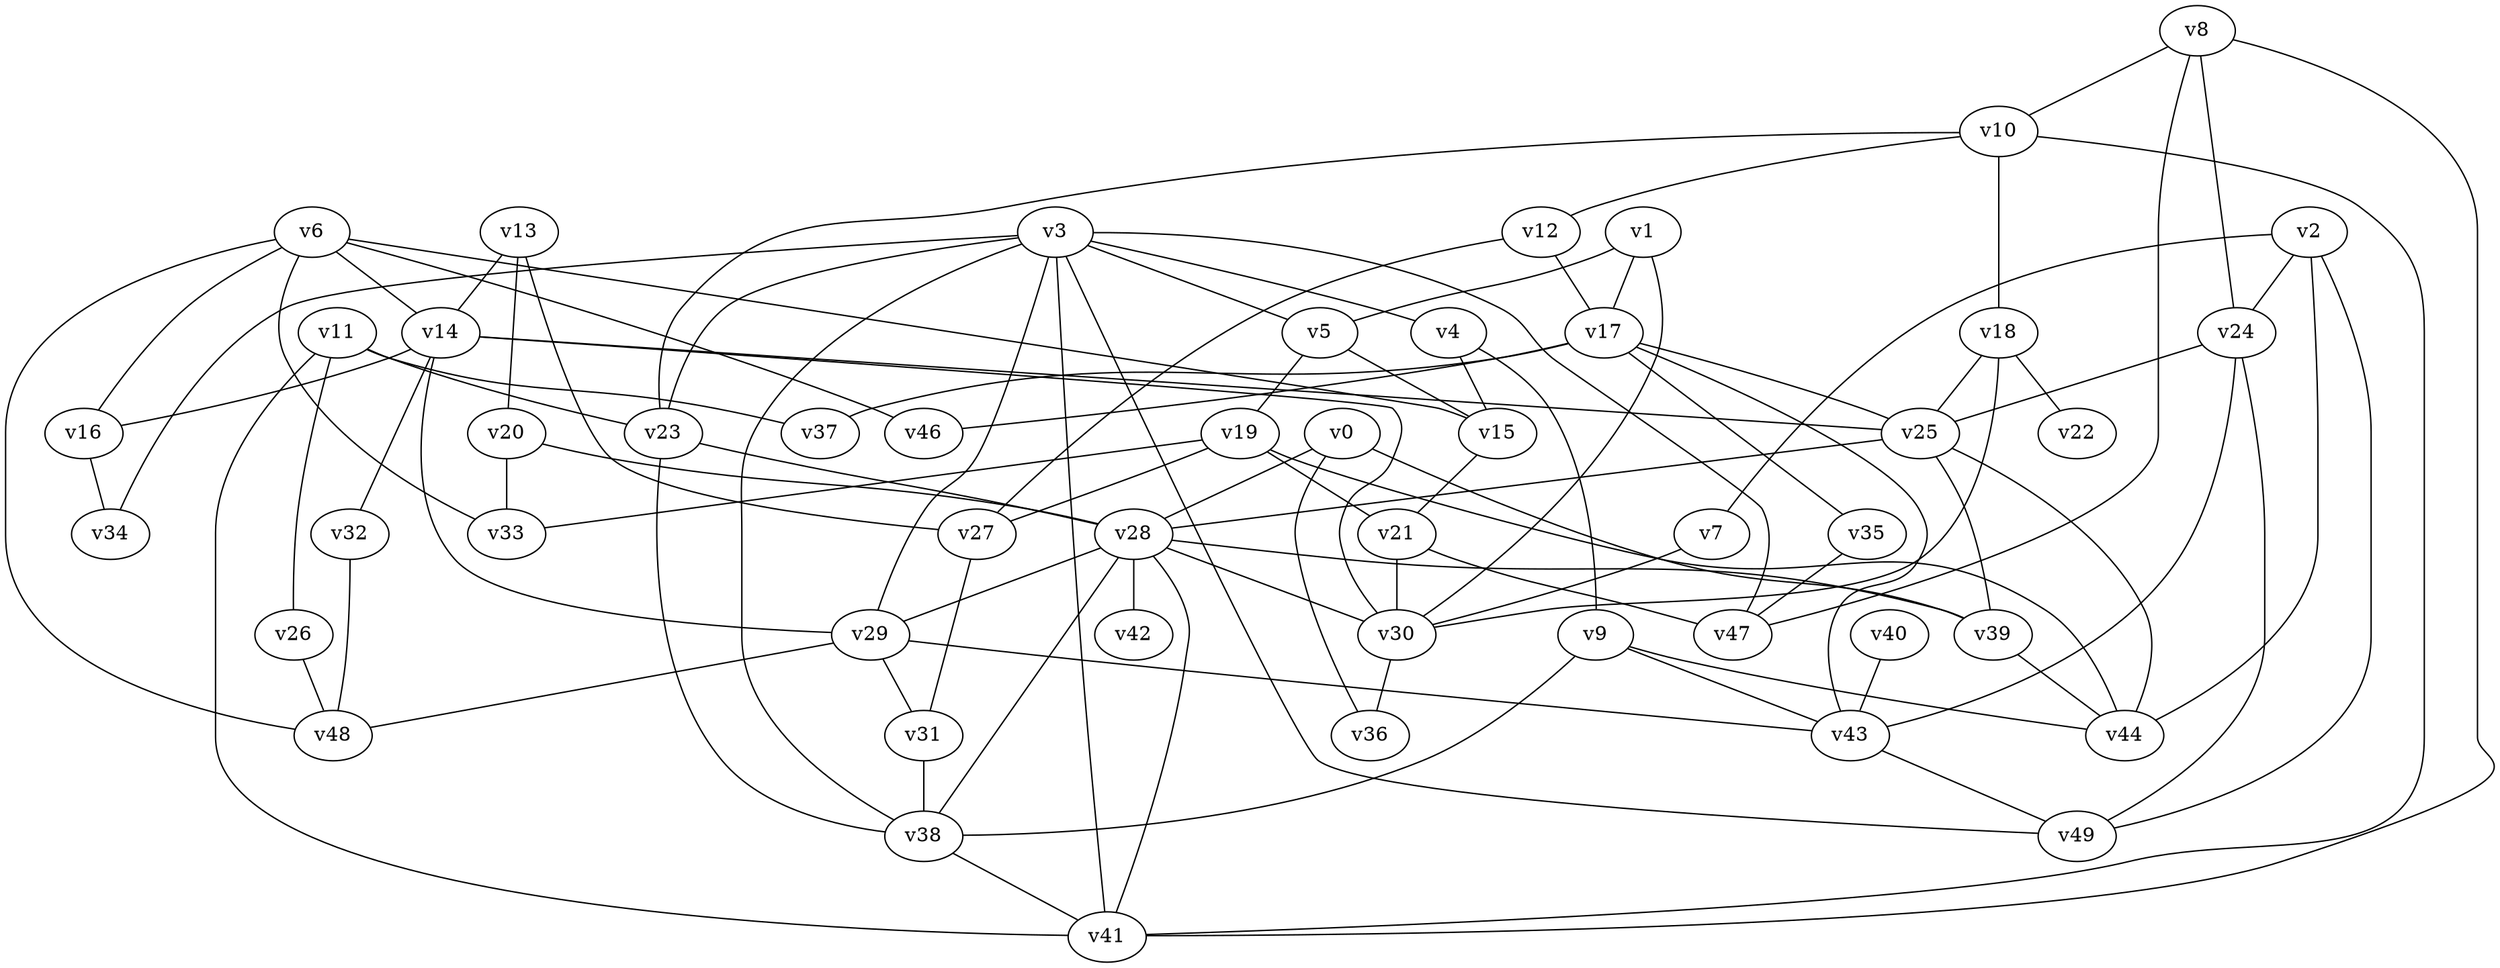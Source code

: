 graph G {
	v18--v30
	v12--v17
	v3--v5
	v17--v43
	v9--v44
	v28--v30
	v4--v9
	v0--v39
	v3--v47
	v3--v4
	v23--v38
	v28--v39
	v29--v31
	v10--v23
	v14--v30
	v3--v41
	v13--v20
	v35--v47
	v18--v22
	v29--v48
	v14--v16
	v23--v28
	v3--v23
	v24--v25
	v24--v49
	v17--v25
	v2--v7
	v6--v14
	v7--v30
	v24--v43
	v32--v48
	v27--v31
	v20--v33
	v13--v14
	v16--v34
	v14--v25
	v30--v36
	v20--v28
	v14--v32
	v11--v26
	v17--v35
	v15--v21
	v3--v38
	v13--v27
	v21--v30
	v25--v28
	v14--v29
	v11--v23
	v1--v30
	v9--v38
	v8--v24
	v6--v48
	v10--v41
	v3--v29
	v1--v17
	v3--v49
	v8--v41
	v28--v29
	v3--v34
	v19--v27
	v6--v16
	v0--v36
	v28--v41
	v39--v44
	v19--v44
	v17--v37
	v29--v43
	v19--v33
	v11--v41
	v2--v44
	v4--v15
	v28--v42
	v31--v38
	v5--v19
	v43--v49
	v25--v39
	v18--v25
	v9--v43
	v28--v38
	v6--v33
	v6--v46
	v8--v10
	v1--v5
	v19--v21
	v40--v43
	v8--v47
	v5--v15
	v6--v15
	v38--v41
	v10--v18
	v11--v37
	v2--v24
	v2--v49
	v26--v48
	v12--v27
	v25--v44
	v0--v28
	v17--v46
	v21--v47
	v10--v12
}
